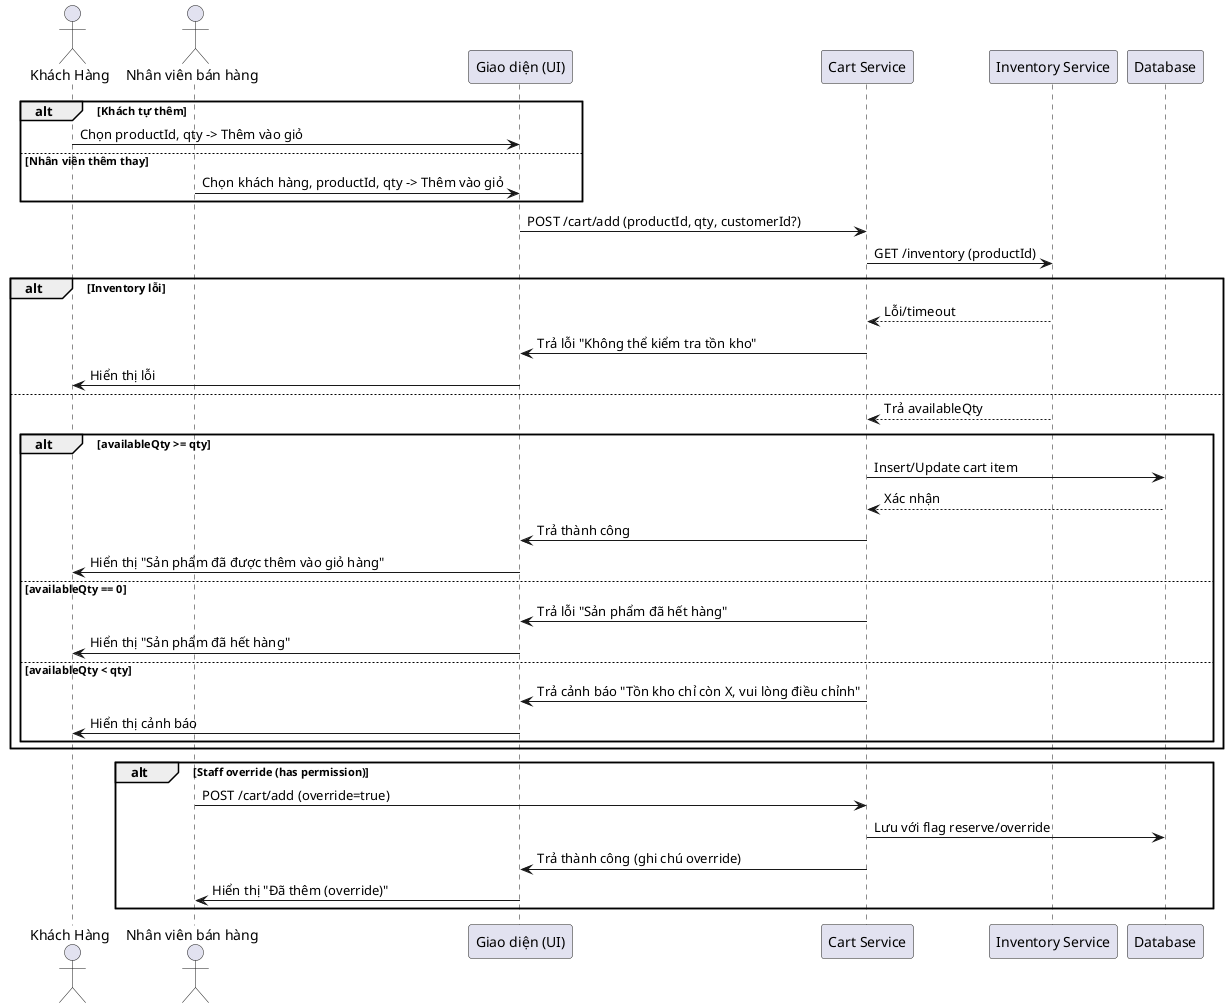 @startuml
actor "Khách Hàng" as Customer
actor "Nhân viên bán hàng" as Staff
participant "Giao diện (UI)" as UI
participant "Cart Service" as Cart
participant "Inventory Service" as Inventory
participant "Database" as DB

alt Khách tự thêm
  Customer -> UI: Chọn productId, qty -> Thêm vào giỏ
else Nhân viên thêm thay
  Staff -> UI: Chọn khách hàng, productId, qty -> Thêm vào giỏ
end
UI -> Cart: POST /cart/add (productId, qty, customerId?)
Cart -> Inventory: GET /inventory (productId)
alt Inventory lỗi
  Inventory --> Cart: Lỗi/timeout
  Cart -> UI: Trả lỗi "Không thể kiểm tra tồn kho"
  UI -> Customer: Hiển thị lỗi
else
  Inventory --> Cart: Trả availableQty
  alt availableQty >= qty
    Cart -> DB: Insert/Update cart item
    DB --> Cart: Xác nhận
    Cart -> UI: Trả thành công
    UI -> Customer: Hiển thị "Sản phẩm đã được thêm vào giỏ hàng"
  else availableQty == 0
    Cart -> UI: Trả lỗi "Sản phẩm đã hết hàng"
    UI -> Customer: Hiển thị "Sản phẩm đã hết hàng"
  else availableQty < qty
    Cart -> UI: Trả cảnh báo "Tồn kho chỉ còn X, vui lòng điều chỉnh"
    UI -> Customer: Hiển thị cảnh báo
  end
end

alt Staff override (has permission)
  Staff -> Cart: POST /cart/add (override=true)
  Cart -> DB: Lưu với flag reserve/override
  Cart -> UI: Trả thành công (ghi chú override)
  UI -> Staff: Hiển thị "Đã thêm (override)"
end
@enduml